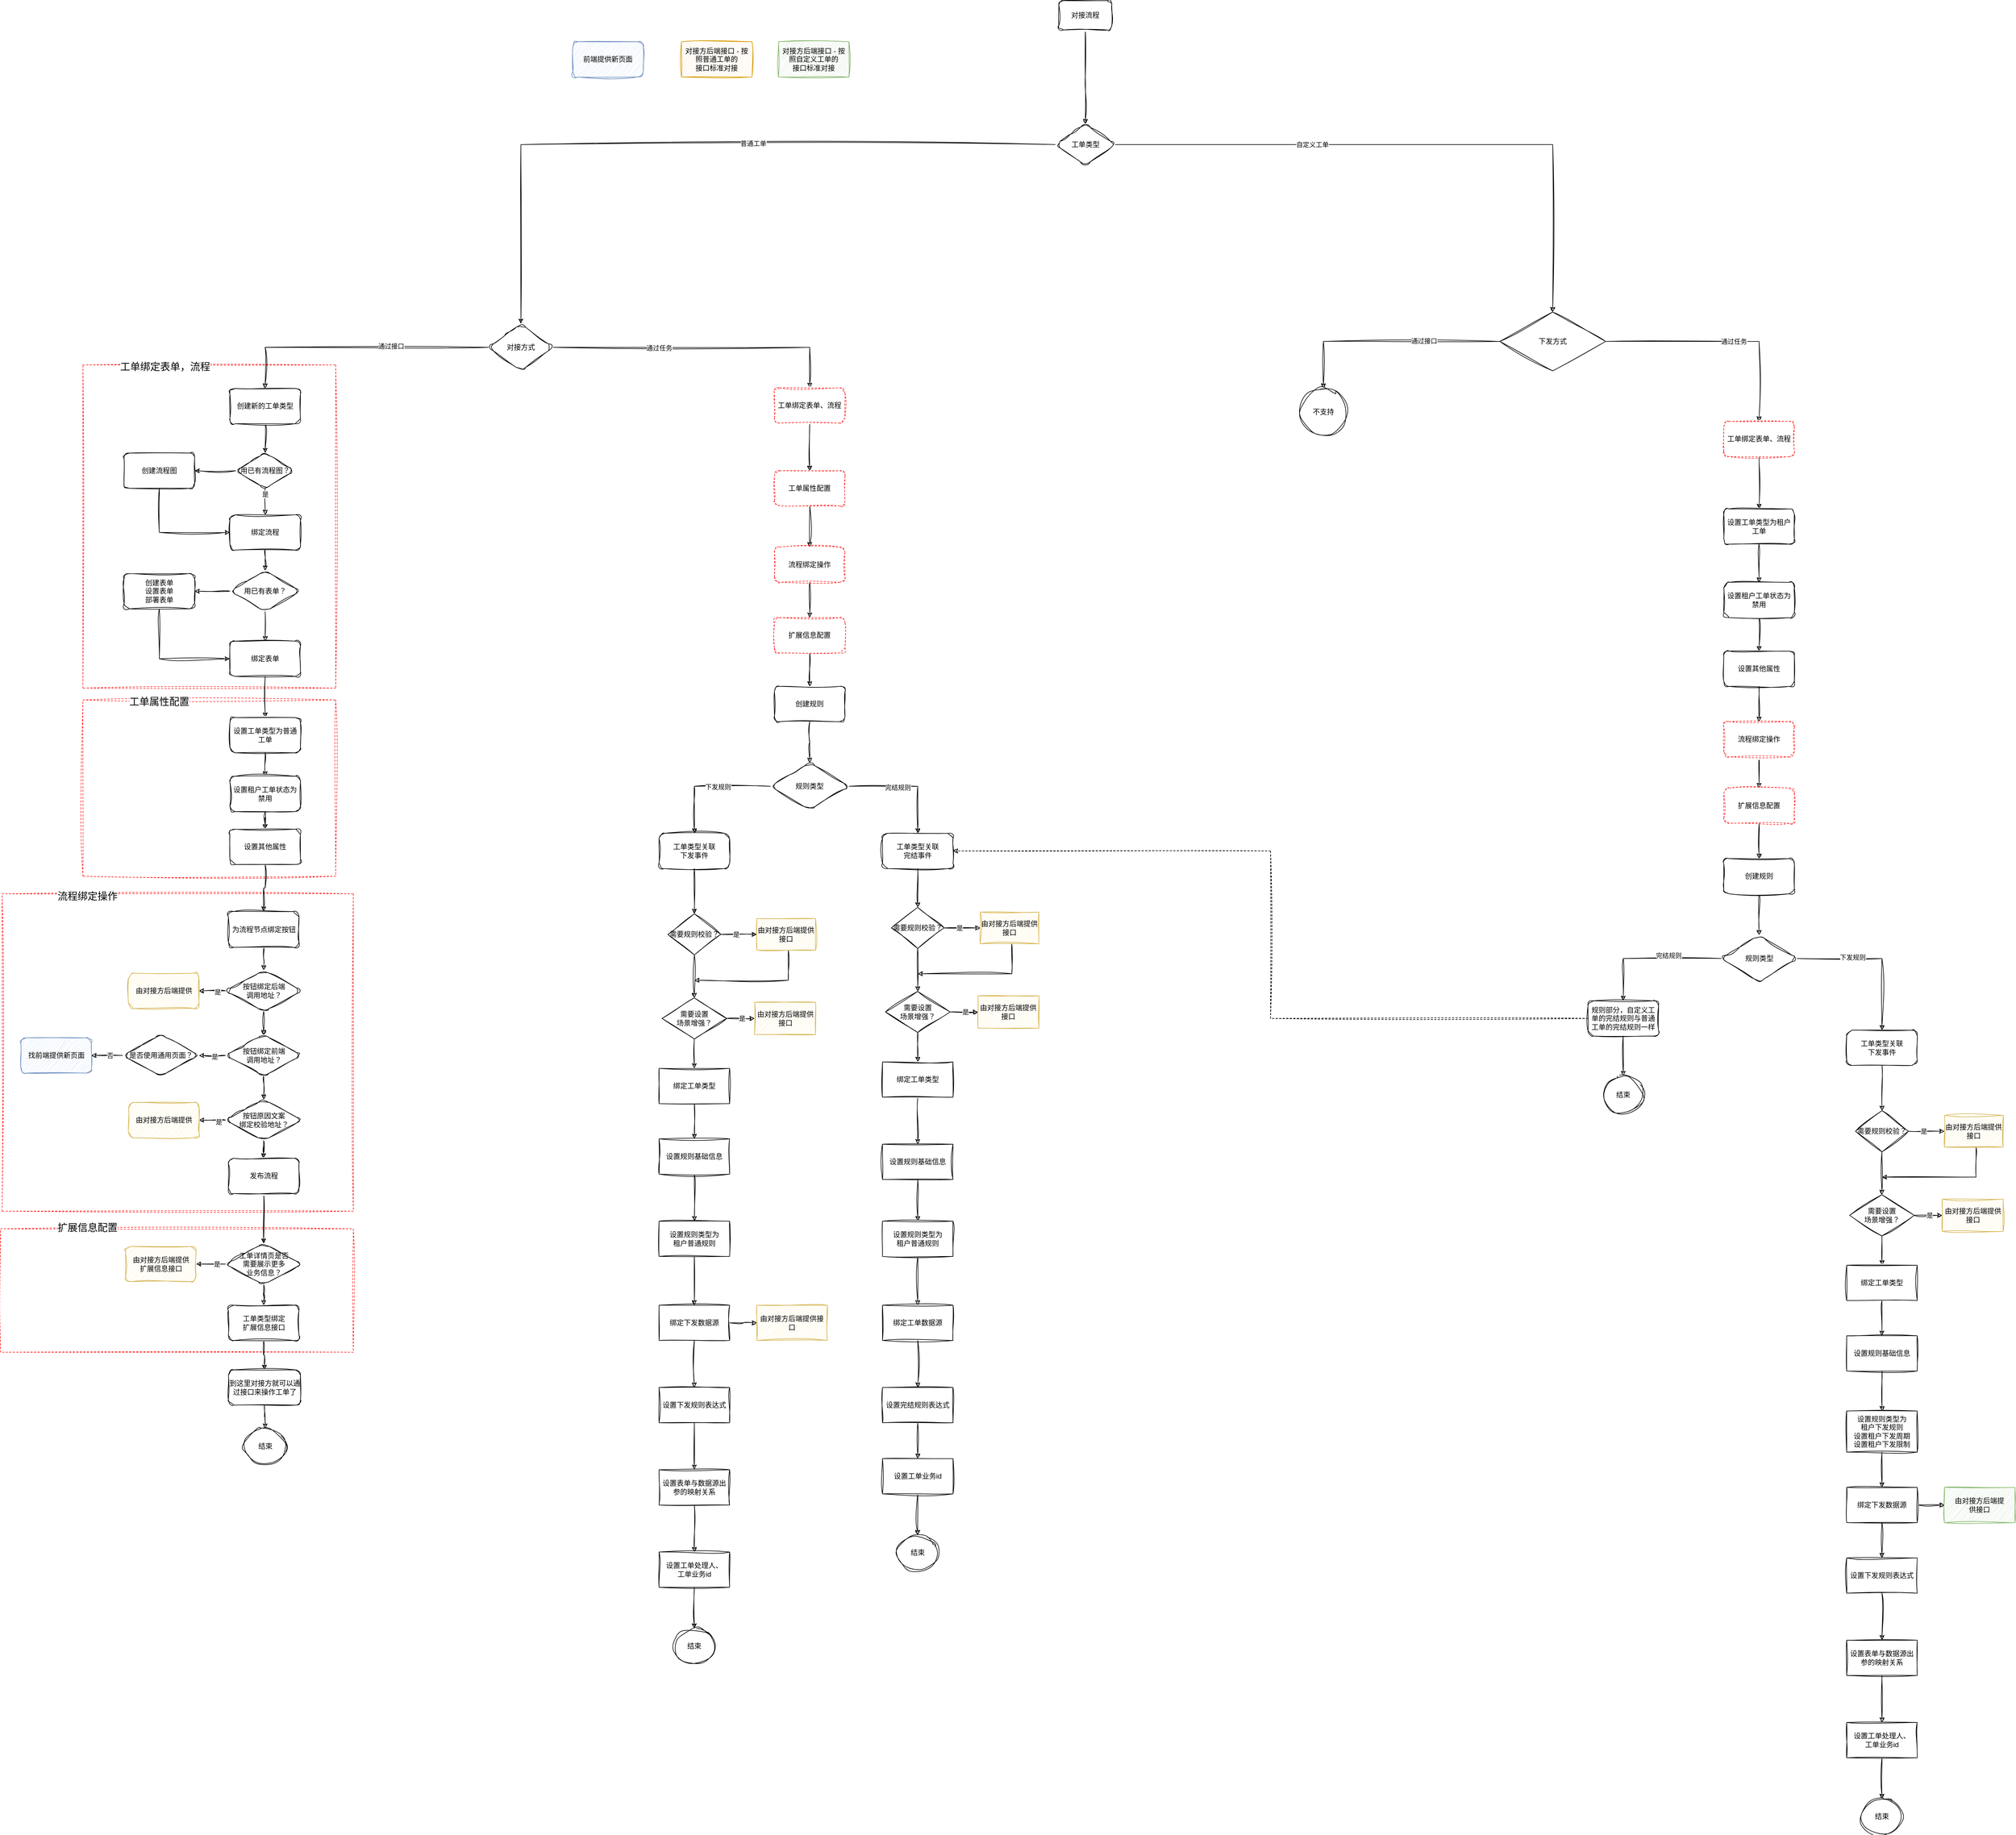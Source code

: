<mxfile version="21.1.1" type="github">
  <diagram name="第 1 页" id="8SJNsgWjQ3uiaRxxCY8Z">
    <mxGraphModel dx="4007" dy="3222" grid="1" gridSize="10" guides="1" tooltips="1" connect="1" arrows="1" fold="1" page="1" pageScale="1" pageWidth="827" pageHeight="1169" math="0" shadow="0">
      <root>
        <mxCell id="0" />
        <mxCell id="1" parent="0" />
        <mxCell id="trqeZTf-BzL6byui2gxn-90" value="" style="rounded=0;whiteSpace=wrap;html=1;fillColor=none;dashed=1;sketch=1;curveFitting=1;jiggle=2;strokeColor=#FF3333;" vertex="1" parent="1">
          <mxGeometry x="-310" y="880" width="430" height="300" as="geometry" />
        </mxCell>
        <mxCell id="trqeZTf-BzL6byui2gxn-87" value="" style="rounded=0;whiteSpace=wrap;html=1;fillColor=none;dashed=1;sketch=1;curveFitting=1;jiggle=2;strokeColor=#FF3333;" vertex="1" parent="1">
          <mxGeometry x="-447.5" y="1210" width="597.5" height="540" as="geometry" />
        </mxCell>
        <mxCell id="trqeZTf-BzL6byui2gxn-48" value="" style="rounded=0;whiteSpace=wrap;html=1;fillColor=none;dashed=1;sketch=1;curveFitting=1;jiggle=2;strokeColor=#FF3333;" vertex="1" parent="1">
          <mxGeometry x="-310" y="310" width="430" height="550" as="geometry" />
        </mxCell>
        <mxCell id="trqeZTf-BzL6byui2gxn-4" value="" style="edgeStyle=orthogonalEdgeStyle;rounded=0;orthogonalLoop=1;jettySize=auto;html=1;sketch=1;curveFitting=1;jiggle=2;" edge="1" parent="1" source="trqeZTf-BzL6byui2gxn-1" target="trqeZTf-BzL6byui2gxn-3">
          <mxGeometry relative="1" as="geometry" />
        </mxCell>
        <mxCell id="trqeZTf-BzL6byui2gxn-1" value="对接流程" style="rounded=1;whiteSpace=wrap;html=1;sketch=1;curveFitting=1;jiggle=2;" vertex="1" parent="1">
          <mxGeometry x="1350" y="-310" width="90" height="50" as="geometry" />
        </mxCell>
        <mxCell id="trqeZTf-BzL6byui2gxn-11" value="" style="edgeStyle=orthogonalEdgeStyle;rounded=0;orthogonalLoop=1;jettySize=auto;html=1;entryX=0.5;entryY=0;entryDx=0;entryDy=0;sketch=1;curveFitting=1;jiggle=2;" edge="1" parent="1" source="trqeZTf-BzL6byui2gxn-3" target="trqeZTf-BzL6byui2gxn-185">
          <mxGeometry relative="1" as="geometry">
            <mxPoint x="2200" y="220" as="targetPoint" />
          </mxGeometry>
        </mxCell>
        <mxCell id="trqeZTf-BzL6byui2gxn-12" value="自定义工单" style="edgeLabel;html=1;align=center;verticalAlign=middle;resizable=0;points=[];sketch=1;curveFitting=1;jiggle=2;" vertex="1" connectable="0" parent="trqeZTf-BzL6byui2gxn-11">
          <mxGeometry x="-0.378" y="-3" relative="1" as="geometry">
            <mxPoint x="14" y="-3" as="offset" />
          </mxGeometry>
        </mxCell>
        <mxCell id="trqeZTf-BzL6byui2gxn-19" style="edgeStyle=orthogonalEdgeStyle;rounded=0;orthogonalLoop=1;jettySize=auto;html=1;sketch=1;curveFitting=1;jiggle=2;" edge="1" parent="1" source="trqeZTf-BzL6byui2gxn-3" target="trqeZTf-BzL6byui2gxn-5">
          <mxGeometry relative="1" as="geometry" />
        </mxCell>
        <mxCell id="trqeZTf-BzL6byui2gxn-20" value="普通工单" style="edgeLabel;html=1;align=center;verticalAlign=middle;resizable=0;points=[];sketch=1;curveFitting=1;jiggle=2;" vertex="1" connectable="0" parent="trqeZTf-BzL6byui2gxn-19">
          <mxGeometry x="-0.152" y="-2" relative="1" as="geometry">
            <mxPoint as="offset" />
          </mxGeometry>
        </mxCell>
        <mxCell id="trqeZTf-BzL6byui2gxn-3" value="工单类型" style="rhombus;whiteSpace=wrap;html=1;rounded=1;sketch=1;curveFitting=1;jiggle=2;" vertex="1" parent="1">
          <mxGeometry x="1343.75" y="-100" width="102.5" height="70" as="geometry" />
        </mxCell>
        <mxCell id="trqeZTf-BzL6byui2gxn-13" style="edgeStyle=orthogonalEdgeStyle;rounded=0;orthogonalLoop=1;jettySize=auto;html=1;entryX=0.5;entryY=0;entryDx=0;entryDy=0;sketch=1;curveFitting=1;jiggle=2;" edge="1" parent="1" source="trqeZTf-BzL6byui2gxn-5" target="trqeZTf-BzL6byui2gxn-14">
          <mxGeometry relative="1" as="geometry">
            <mxPoint y="380" as="targetPoint" />
          </mxGeometry>
        </mxCell>
        <mxCell id="trqeZTf-BzL6byui2gxn-15" value="通过接口" style="edgeLabel;html=1;align=center;verticalAlign=middle;resizable=0;points=[];sketch=1;curveFitting=1;jiggle=2;" vertex="1" connectable="0" parent="trqeZTf-BzL6byui2gxn-13">
          <mxGeometry x="-0.261" y="-2" relative="1" as="geometry">
            <mxPoint as="offset" />
          </mxGeometry>
        </mxCell>
        <mxCell id="trqeZTf-BzL6byui2gxn-16" style="edgeStyle=orthogonalEdgeStyle;rounded=0;orthogonalLoop=1;jettySize=auto;html=1;entryX=0.5;entryY=0;entryDx=0;entryDy=0;sketch=1;curveFitting=1;jiggle=2;" edge="1" parent="1" source="trqeZTf-BzL6byui2gxn-5" target="trqeZTf-BzL6byui2gxn-17">
          <mxGeometry relative="1" as="geometry">
            <mxPoint x="370" y="370" as="targetPoint" />
          </mxGeometry>
        </mxCell>
        <mxCell id="trqeZTf-BzL6byui2gxn-18" value="通过任务" style="edgeLabel;html=1;align=center;verticalAlign=middle;resizable=0;points=[];sketch=1;curveFitting=1;jiggle=2;" vertex="1" connectable="0" parent="trqeZTf-BzL6byui2gxn-16">
          <mxGeometry x="-0.289" y="-1" relative="1" as="geometry">
            <mxPoint as="offset" />
          </mxGeometry>
        </mxCell>
        <mxCell id="trqeZTf-BzL6byui2gxn-5" value="对接方式" style="rhombus;whiteSpace=wrap;html=1;rounded=1;sketch=1;curveFitting=1;jiggle=2;" vertex="1" parent="1">
          <mxGeometry x="380" y="240" width="110" height="80" as="geometry" />
        </mxCell>
        <mxCell id="trqeZTf-BzL6byui2gxn-22" value="" style="edgeStyle=orthogonalEdgeStyle;rounded=0;orthogonalLoop=1;jettySize=auto;html=1;exitX=0.5;exitY=1;exitDx=0;exitDy=0;sketch=1;curveFitting=1;jiggle=2;" edge="1" parent="1" source="trqeZTf-BzL6byui2gxn-14" target="trqeZTf-BzL6byui2gxn-21">
          <mxGeometry relative="1" as="geometry">
            <mxPoint x="0.059" y="430" as="sourcePoint" />
          </mxGeometry>
        </mxCell>
        <mxCell id="trqeZTf-BzL6byui2gxn-14" value="创建新的工单类型" style="rounded=1;whiteSpace=wrap;html=1;sketch=1;curveFitting=1;jiggle=2;" vertex="1" parent="1">
          <mxGeometry x="-60" y="350" width="120" height="60" as="geometry" />
        </mxCell>
        <mxCell id="trqeZTf-BzL6byui2gxn-193" value="" style="edgeStyle=orthogonalEdgeStyle;rounded=0;orthogonalLoop=1;jettySize=auto;html=1;sketch=1;curveFitting=1;jiggle=2;" edge="1" parent="1" source="trqeZTf-BzL6byui2gxn-17" target="trqeZTf-BzL6byui2gxn-192">
          <mxGeometry relative="1" as="geometry" />
        </mxCell>
        <mxCell id="trqeZTf-BzL6byui2gxn-17" value="工单绑定表单、流程" style="rounded=1;whiteSpace=wrap;html=1;strokeColor=#FF3333;dashed=1;sketch=1;curveFitting=1;jiggle=2;" vertex="1" parent="1">
          <mxGeometry x="866.25" y="349" width="120" height="60" as="geometry" />
        </mxCell>
        <mxCell id="trqeZTf-BzL6byui2gxn-24" value="" style="edgeStyle=orthogonalEdgeStyle;rounded=0;orthogonalLoop=1;jettySize=auto;html=1;sketch=1;curveFitting=1;jiggle=2;" edge="1" parent="1" source="trqeZTf-BzL6byui2gxn-21" target="trqeZTf-BzL6byui2gxn-23">
          <mxGeometry relative="1" as="geometry" />
        </mxCell>
        <mxCell id="trqeZTf-BzL6byui2gxn-25" value="是" style="edgeLabel;html=1;align=center;verticalAlign=middle;resizable=0;points=[];sketch=1;curveFitting=1;jiggle=2;" vertex="1" connectable="0" parent="trqeZTf-BzL6byui2gxn-24">
          <mxGeometry x="-0.154" y="5" relative="1" as="geometry">
            <mxPoint x="-5" y="-9" as="offset" />
          </mxGeometry>
        </mxCell>
        <mxCell id="trqeZTf-BzL6byui2gxn-27" value="" style="edgeStyle=orthogonalEdgeStyle;rounded=0;orthogonalLoop=1;jettySize=auto;html=1;sketch=1;curveFitting=1;jiggle=2;" edge="1" parent="1" source="trqeZTf-BzL6byui2gxn-21" target="trqeZTf-BzL6byui2gxn-26">
          <mxGeometry relative="1" as="geometry" />
        </mxCell>
        <mxCell id="trqeZTf-BzL6byui2gxn-21" value="用已有流程图？" style="rhombus;whiteSpace=wrap;html=1;rounded=1;sketch=1;curveFitting=1;jiggle=2;" vertex="1" parent="1">
          <mxGeometry x="-50" y="460" width="100" height="60" as="geometry" />
        </mxCell>
        <mxCell id="trqeZTf-BzL6byui2gxn-32" value="" style="edgeStyle=orthogonalEdgeStyle;rounded=0;orthogonalLoop=1;jettySize=auto;html=1;sketch=1;curveFitting=1;jiggle=2;" edge="1" parent="1" source="trqeZTf-BzL6byui2gxn-23" target="trqeZTf-BzL6byui2gxn-31">
          <mxGeometry relative="1" as="geometry" />
        </mxCell>
        <mxCell id="trqeZTf-BzL6byui2gxn-23" value="绑定流程" style="whiteSpace=wrap;html=1;rounded=1;sketch=1;curveFitting=1;jiggle=2;" vertex="1" parent="1">
          <mxGeometry x="-60" y="565" width="120" height="60" as="geometry" />
        </mxCell>
        <mxCell id="trqeZTf-BzL6byui2gxn-28" style="edgeStyle=orthogonalEdgeStyle;rounded=0;orthogonalLoop=1;jettySize=auto;html=1;entryX=0;entryY=0.5;entryDx=0;entryDy=0;sketch=1;curveFitting=1;jiggle=2;" edge="1" parent="1" source="trqeZTf-BzL6byui2gxn-26" target="trqeZTf-BzL6byui2gxn-23">
          <mxGeometry relative="1" as="geometry">
            <Array as="points">
              <mxPoint x="-180" y="595" />
            </Array>
          </mxGeometry>
        </mxCell>
        <mxCell id="trqeZTf-BzL6byui2gxn-26" value="创建流程图" style="whiteSpace=wrap;html=1;rounded=1;sketch=1;curveFitting=1;jiggle=2;" vertex="1" parent="1">
          <mxGeometry x="-240" y="460" width="120" height="60" as="geometry" />
        </mxCell>
        <mxCell id="trqeZTf-BzL6byui2gxn-34" value="" style="edgeStyle=orthogonalEdgeStyle;rounded=0;orthogonalLoop=1;jettySize=auto;html=1;sketch=1;curveFitting=1;jiggle=2;" edge="1" parent="1" source="trqeZTf-BzL6byui2gxn-31" target="trqeZTf-BzL6byui2gxn-33">
          <mxGeometry relative="1" as="geometry" />
        </mxCell>
        <mxCell id="trqeZTf-BzL6byui2gxn-36" value="" style="edgeStyle=orthogonalEdgeStyle;rounded=0;orthogonalLoop=1;jettySize=auto;html=1;sketch=1;curveFitting=1;jiggle=2;" edge="1" parent="1" source="trqeZTf-BzL6byui2gxn-31" target="trqeZTf-BzL6byui2gxn-35">
          <mxGeometry relative="1" as="geometry" />
        </mxCell>
        <mxCell id="trqeZTf-BzL6byui2gxn-31" value="用已有表单？" style="rhombus;whiteSpace=wrap;html=1;rounded=1;sketch=1;curveFitting=1;jiggle=2;" vertex="1" parent="1">
          <mxGeometry x="-60" y="660" width="120" height="70" as="geometry" />
        </mxCell>
        <mxCell id="trqeZTf-BzL6byui2gxn-41" value="" style="edgeStyle=orthogonalEdgeStyle;rounded=0;orthogonalLoop=1;jettySize=auto;html=1;sketch=1;curveFitting=1;jiggle=2;" edge="1" parent="1" source="trqeZTf-BzL6byui2gxn-33" target="trqeZTf-BzL6byui2gxn-40">
          <mxGeometry relative="1" as="geometry" />
        </mxCell>
        <mxCell id="trqeZTf-BzL6byui2gxn-33" value="绑定表单" style="whiteSpace=wrap;html=1;rounded=1;sketch=1;curveFitting=1;jiggle=2;" vertex="1" parent="1">
          <mxGeometry x="-60" y="780" width="120" height="60" as="geometry" />
        </mxCell>
        <mxCell id="trqeZTf-BzL6byui2gxn-39" style="edgeStyle=orthogonalEdgeStyle;rounded=0;orthogonalLoop=1;jettySize=auto;html=1;entryX=0;entryY=0.5;entryDx=0;entryDy=0;sketch=1;curveFitting=1;jiggle=2;" edge="1" parent="1" source="trqeZTf-BzL6byui2gxn-35" target="trqeZTf-BzL6byui2gxn-33">
          <mxGeometry relative="1" as="geometry">
            <Array as="points">
              <mxPoint x="-180" y="810" />
            </Array>
          </mxGeometry>
        </mxCell>
        <mxCell id="trqeZTf-BzL6byui2gxn-35" value="创建表单&lt;br&gt;设置表单&lt;br&gt;部署表单" style="whiteSpace=wrap;html=1;rounded=1;sketch=1;curveFitting=1;jiggle=2;" vertex="1" parent="1">
          <mxGeometry x="-240" y="665" width="120" height="60" as="geometry" />
        </mxCell>
        <mxCell id="trqeZTf-BzL6byui2gxn-43" value="" style="edgeStyle=orthogonalEdgeStyle;rounded=0;orthogonalLoop=1;jettySize=auto;html=1;sketch=1;curveFitting=1;jiggle=2;" edge="1" parent="1" source="trqeZTf-BzL6byui2gxn-40" target="trqeZTf-BzL6byui2gxn-42">
          <mxGeometry relative="1" as="geometry" />
        </mxCell>
        <mxCell id="trqeZTf-BzL6byui2gxn-40" value="设置工单类型为普通工单" style="whiteSpace=wrap;html=1;rounded=1;sketch=1;curveFitting=1;jiggle=2;" vertex="1" parent="1">
          <mxGeometry x="-60" y="910" width="120" height="60" as="geometry" />
        </mxCell>
        <mxCell id="trqeZTf-BzL6byui2gxn-45" value="" style="edgeStyle=orthogonalEdgeStyle;rounded=0;orthogonalLoop=1;jettySize=auto;html=1;sketch=1;curveFitting=1;jiggle=2;" edge="1" parent="1" source="trqeZTf-BzL6byui2gxn-42" target="trqeZTf-BzL6byui2gxn-44">
          <mxGeometry relative="1" as="geometry" />
        </mxCell>
        <mxCell id="trqeZTf-BzL6byui2gxn-42" value="设置租户工单状态为禁用" style="whiteSpace=wrap;html=1;rounded=1;sketch=1;curveFitting=1;jiggle=2;" vertex="1" parent="1">
          <mxGeometry x="-60" y="1010" width="120" height="60" as="geometry" />
        </mxCell>
        <mxCell id="trqeZTf-BzL6byui2gxn-57" value="" style="edgeStyle=orthogonalEdgeStyle;rounded=0;orthogonalLoop=1;jettySize=auto;html=1;exitX=0.5;exitY=1;exitDx=0;exitDy=0;sketch=1;curveFitting=1;jiggle=2;" edge="1" parent="1" source="trqeZTf-BzL6byui2gxn-44" target="trqeZTf-BzL6byui2gxn-56">
          <mxGeometry relative="1" as="geometry">
            <mxPoint x="-2.5" y="1190" as="sourcePoint" />
          </mxGeometry>
        </mxCell>
        <mxCell id="trqeZTf-BzL6byui2gxn-44" value="设置其他属性" style="whiteSpace=wrap;html=1;rounded=1;sketch=1;curveFitting=1;jiggle=2;" vertex="1" parent="1">
          <mxGeometry x="-60" y="1100" width="120" height="60" as="geometry" />
        </mxCell>
        <mxCell id="trqeZTf-BzL6byui2gxn-49" value="工单绑定表单，流程" style="text;html=1;strokeColor=none;fillColor=none;align=center;verticalAlign=middle;whiteSpace=wrap;rounded=0;fontSize=17;labelBackgroundColor=default;sketch=1;curveFitting=1;jiggle=2;" vertex="1" parent="1">
          <mxGeometry x="-250" y="287" width="160" height="53" as="geometry" />
        </mxCell>
        <mxCell id="trqeZTf-BzL6byui2gxn-117" value="" style="edgeStyle=orthogonalEdgeStyle;rounded=0;orthogonalLoop=1;jettySize=auto;html=1;sketch=1;curveFitting=1;jiggle=2;" edge="1" parent="1" source="trqeZTf-BzL6byui2gxn-55" target="trqeZTf-BzL6byui2gxn-116">
          <mxGeometry relative="1" as="geometry" />
        </mxCell>
        <mxCell id="trqeZTf-BzL6byui2gxn-55" value="创建规则" style="rounded=1;whiteSpace=wrap;html=1;sketch=1;curveFitting=1;jiggle=2;" vertex="1" parent="1">
          <mxGeometry x="866.25" y="857" width="120" height="60" as="geometry" />
        </mxCell>
        <mxCell id="trqeZTf-BzL6byui2gxn-61" value="" style="edgeStyle=orthogonalEdgeStyle;rounded=0;orthogonalLoop=1;jettySize=auto;html=1;sketch=1;curveFitting=1;jiggle=2;" edge="1" parent="1" source="trqeZTf-BzL6byui2gxn-56" target="trqeZTf-BzL6byui2gxn-60">
          <mxGeometry relative="1" as="geometry" />
        </mxCell>
        <mxCell id="trqeZTf-BzL6byui2gxn-56" value="为流程节点绑定按钮" style="whiteSpace=wrap;html=1;rounded=1;sketch=1;curveFitting=1;jiggle=2;" vertex="1" parent="1">
          <mxGeometry x="-62.5" y="1240" width="120" height="61" as="geometry" />
        </mxCell>
        <mxCell id="trqeZTf-BzL6byui2gxn-63" value="" style="edgeStyle=orthogonalEdgeStyle;rounded=0;orthogonalLoop=1;jettySize=auto;html=1;sketch=1;curveFitting=1;jiggle=2;" edge="1" parent="1" source="trqeZTf-BzL6byui2gxn-60" target="trqeZTf-BzL6byui2gxn-62">
          <mxGeometry relative="1" as="geometry" />
        </mxCell>
        <mxCell id="trqeZTf-BzL6byui2gxn-65" value="" style="edgeStyle=orthogonalEdgeStyle;rounded=0;orthogonalLoop=1;jettySize=auto;html=1;sketch=1;curveFitting=1;jiggle=2;" edge="1" parent="1" source="trqeZTf-BzL6byui2gxn-60" target="trqeZTf-BzL6byui2gxn-64">
          <mxGeometry relative="1" as="geometry" />
        </mxCell>
        <mxCell id="trqeZTf-BzL6byui2gxn-66" value="是" style="edgeLabel;html=1;align=center;verticalAlign=middle;resizable=0;points=[];sketch=1;curveFitting=1;jiggle=2;" vertex="1" connectable="0" parent="trqeZTf-BzL6byui2gxn-65">
          <mxGeometry x="-0.393" y="2" relative="1" as="geometry">
            <mxPoint as="offset" />
          </mxGeometry>
        </mxCell>
        <mxCell id="trqeZTf-BzL6byui2gxn-60" value="按钮绑定后端&lt;br&gt;调用地址？" style="rhombus;whiteSpace=wrap;html=1;rounded=1;sketch=1;curveFitting=1;jiggle=2;" vertex="1" parent="1">
          <mxGeometry x="-67.5" y="1340" width="130" height="70" as="geometry" />
        </mxCell>
        <mxCell id="trqeZTf-BzL6byui2gxn-70" value="" style="edgeStyle=orthogonalEdgeStyle;rounded=0;orthogonalLoop=1;jettySize=auto;html=1;sketch=1;curveFitting=1;jiggle=2;" edge="1" parent="1" source="trqeZTf-BzL6byui2gxn-62" target="trqeZTf-BzL6byui2gxn-69">
          <mxGeometry relative="1" as="geometry" />
        </mxCell>
        <mxCell id="trqeZTf-BzL6byui2gxn-75" value="" style="edgeStyle=orthogonalEdgeStyle;rounded=0;orthogonalLoop=1;jettySize=auto;html=1;sketch=1;curveFitting=1;jiggle=2;" edge="1" parent="1" source="trqeZTf-BzL6byui2gxn-62" target="trqeZTf-BzL6byui2gxn-74">
          <mxGeometry relative="1" as="geometry" />
        </mxCell>
        <mxCell id="trqeZTf-BzL6byui2gxn-76" value="是" style="edgeLabel;html=1;align=center;verticalAlign=middle;resizable=0;points=[];sketch=1;curveFitting=1;jiggle=2;" vertex="1" connectable="0" parent="trqeZTf-BzL6byui2gxn-75">
          <mxGeometry x="-0.214" y="2" relative="1" as="geometry">
            <mxPoint x="-1" as="offset" />
          </mxGeometry>
        </mxCell>
        <mxCell id="trqeZTf-BzL6byui2gxn-62" value="按钮绑定前端&lt;br&gt;调用地址？" style="rhombus;whiteSpace=wrap;html=1;rounded=1;sketch=1;curveFitting=1;jiggle=2;" vertex="1" parent="1">
          <mxGeometry x="-67.5" y="1450" width="130" height="70" as="geometry" />
        </mxCell>
        <mxCell id="trqeZTf-BzL6byui2gxn-64" value="由对接方后端提供" style="whiteSpace=wrap;html=1;rounded=1;fillColor=#fff2cc;strokeColor=#d6b656;sketch=1;curveFitting=1;jiggle=2;" vertex="1" parent="1">
          <mxGeometry x="-232.5" y="1345" width="120" height="60" as="geometry" />
        </mxCell>
        <mxCell id="trqeZTf-BzL6byui2gxn-72" value="" style="edgeStyle=orthogonalEdgeStyle;rounded=0;orthogonalLoop=1;jettySize=auto;html=1;sketch=1;curveFitting=1;jiggle=2;" edge="1" parent="1" source="trqeZTf-BzL6byui2gxn-69" target="trqeZTf-BzL6byui2gxn-71">
          <mxGeometry relative="1" as="geometry" />
        </mxCell>
        <mxCell id="trqeZTf-BzL6byui2gxn-102" value="是" style="edgeLabel;html=1;align=center;verticalAlign=middle;resizable=0;points=[];sketch=1;curveFitting=1;jiggle=2;" vertex="1" connectable="0" parent="trqeZTf-BzL6byui2gxn-72">
          <mxGeometry x="-0.444" y="3" relative="1" as="geometry">
            <mxPoint x="1" as="offset" />
          </mxGeometry>
        </mxCell>
        <mxCell id="trqeZTf-BzL6byui2gxn-83" value="" style="edgeStyle=orthogonalEdgeStyle;rounded=0;orthogonalLoop=1;jettySize=auto;html=1;sketch=1;curveFitting=1;jiggle=2;" edge="1" parent="1" source="trqeZTf-BzL6byui2gxn-69" target="trqeZTf-BzL6byui2gxn-82">
          <mxGeometry relative="1" as="geometry" />
        </mxCell>
        <mxCell id="trqeZTf-BzL6byui2gxn-69" value="按钮原因文案&lt;br&gt;绑定校验地址？" style="rhombus;whiteSpace=wrap;html=1;rounded=1;sketch=1;curveFitting=1;jiggle=2;" vertex="1" parent="1">
          <mxGeometry x="-67.5" y="1560" width="130" height="70" as="geometry" />
        </mxCell>
        <mxCell id="trqeZTf-BzL6byui2gxn-71" value="由对接方后端提供" style="whiteSpace=wrap;html=1;rounded=1;fillColor=#fff2cc;strokeColor=#d6b656;sketch=1;curveFitting=1;jiggle=2;" vertex="1" parent="1">
          <mxGeometry x="-232.5" y="1565" width="120" height="60" as="geometry" />
        </mxCell>
        <mxCell id="trqeZTf-BzL6byui2gxn-78" value="" style="edgeStyle=orthogonalEdgeStyle;rounded=0;orthogonalLoop=1;jettySize=auto;html=1;sketch=1;curveFitting=1;jiggle=2;" edge="1" parent="1" source="trqeZTf-BzL6byui2gxn-74" target="trqeZTf-BzL6byui2gxn-77">
          <mxGeometry relative="1" as="geometry" />
        </mxCell>
        <mxCell id="trqeZTf-BzL6byui2gxn-79" value="否" style="edgeLabel;html=1;align=center;verticalAlign=middle;resizable=0;points=[];sketch=1;curveFitting=1;jiggle=2;" vertex="1" connectable="0" parent="trqeZTf-BzL6byui2gxn-78">
          <mxGeometry x="-0.176" y="4" relative="1" as="geometry">
            <mxPoint y="-4" as="offset" />
          </mxGeometry>
        </mxCell>
        <mxCell id="trqeZTf-BzL6byui2gxn-74" value="是否使用通用页面？" style="rhombus;whiteSpace=wrap;html=1;rounded=1;sketch=1;curveFitting=1;jiggle=2;" vertex="1" parent="1">
          <mxGeometry x="-242.5" y="1450" width="130" height="70" as="geometry" />
        </mxCell>
        <mxCell id="trqeZTf-BzL6byui2gxn-77" value="找前端提供新页面" style="whiteSpace=wrap;html=1;rounded=1;fillColor=#dae8fc;strokeColor=#6c8ebf;sketch=1;curveFitting=1;jiggle=2;" vertex="1" parent="1">
          <mxGeometry x="-415.5" y="1455" width="120" height="60" as="geometry" />
        </mxCell>
        <mxCell id="trqeZTf-BzL6byui2gxn-99" style="edgeStyle=orthogonalEdgeStyle;rounded=0;orthogonalLoop=1;jettySize=auto;html=1;entryX=0.5;entryY=0;entryDx=0;entryDy=0;sketch=1;curveFitting=1;jiggle=2;" edge="1" parent="1" source="trqeZTf-BzL6byui2gxn-82" target="trqeZTf-BzL6byui2gxn-101">
          <mxGeometry relative="1" as="geometry">
            <mxPoint x="-2" y="1810" as="targetPoint" />
          </mxGeometry>
        </mxCell>
        <mxCell id="trqeZTf-BzL6byui2gxn-82" value="发布流程" style="whiteSpace=wrap;html=1;rounded=1;sketch=1;curveFitting=1;jiggle=2;" vertex="1" parent="1">
          <mxGeometry x="-62.5" y="1660" width="120" height="60" as="geometry" />
        </mxCell>
        <mxCell id="trqeZTf-BzL6byui2gxn-89" value="流程绑定操作" style="text;html=1;strokeColor=none;fillColor=none;align=center;verticalAlign=middle;whiteSpace=wrap;rounded=0;fontSize=17;labelBackgroundColor=default;sketch=1;curveFitting=1;jiggle=2;" vertex="1" parent="1">
          <mxGeometry x="-362.5" y="1190" width="120" height="50" as="geometry" />
        </mxCell>
        <mxCell id="trqeZTf-BzL6byui2gxn-91" value="工单属性配置" style="text;html=1;strokeColor=none;fillColor=none;align=center;verticalAlign=middle;whiteSpace=wrap;rounded=0;fontSize=17;labelBackgroundColor=default;sketch=1;curveFitting=1;jiggle=2;" vertex="1" parent="1">
          <mxGeometry x="-260" y="857" width="160" height="53" as="geometry" />
        </mxCell>
        <mxCell id="trqeZTf-BzL6byui2gxn-96" value="" style="rounded=0;whiteSpace=wrap;html=1;fillColor=none;dashed=1;shadow=0;glass=0;sketch=1;curveFitting=1;jiggle=2;strokeColor=#FF3333;" vertex="1" parent="1">
          <mxGeometry x="-450" y="1780" width="600" height="210" as="geometry" />
        </mxCell>
        <mxCell id="trqeZTf-BzL6byui2gxn-100" value="扩展信息配置" style="text;html=1;strokeColor=none;fillColor=none;align=center;verticalAlign=middle;whiteSpace=wrap;rounded=0;fontSize=17;labelBackgroundColor=default;sketch=1;curveFitting=1;jiggle=2;" vertex="1" parent="1">
          <mxGeometry x="-377.5" y="1754" width="150" height="50" as="geometry" />
        </mxCell>
        <mxCell id="trqeZTf-BzL6byui2gxn-104" value="" style="edgeStyle=orthogonalEdgeStyle;rounded=0;orthogonalLoop=1;jettySize=auto;html=1;sketch=1;curveFitting=1;jiggle=2;" edge="1" parent="1" source="trqeZTf-BzL6byui2gxn-101" target="trqeZTf-BzL6byui2gxn-103">
          <mxGeometry relative="1" as="geometry" />
        </mxCell>
        <mxCell id="trqeZTf-BzL6byui2gxn-105" value="是" style="edgeLabel;html=1;align=center;verticalAlign=middle;resizable=0;points=[];sketch=1;curveFitting=1;jiggle=2;" vertex="1" connectable="0" parent="trqeZTf-BzL6byui2gxn-104">
          <mxGeometry x="-0.38" relative="1" as="geometry">
            <mxPoint x="1" as="offset" />
          </mxGeometry>
        </mxCell>
        <mxCell id="trqeZTf-BzL6byui2gxn-107" value="" style="edgeStyle=orthogonalEdgeStyle;rounded=0;orthogonalLoop=1;jettySize=auto;html=1;sketch=1;curveFitting=1;jiggle=2;" edge="1" parent="1" source="trqeZTf-BzL6byui2gxn-101" target="trqeZTf-BzL6byui2gxn-106">
          <mxGeometry relative="1" as="geometry" />
        </mxCell>
        <mxCell id="trqeZTf-BzL6byui2gxn-101" value="工单详情页是否&lt;br&gt;需要展示更多&lt;br&gt;业务信息？" style="rhombus;whiteSpace=wrap;html=1;rounded=1;sketch=1;curveFitting=1;jiggle=2;" vertex="1" parent="1">
          <mxGeometry x="-67.5" y="1805" width="130" height="70" as="geometry" />
        </mxCell>
        <mxCell id="trqeZTf-BzL6byui2gxn-103" value="由对接方后端提供&lt;br&gt;扩展信息接口" style="whiteSpace=wrap;html=1;rounded=1;fillColor=#fff2cc;strokeColor=#d6b656;sketch=1;curveFitting=1;jiggle=2;" vertex="1" parent="1">
          <mxGeometry x="-237.5" y="1810" width="120" height="60" as="geometry" />
        </mxCell>
        <mxCell id="trqeZTf-BzL6byui2gxn-109" value="" style="edgeStyle=orthogonalEdgeStyle;rounded=0;orthogonalLoop=1;jettySize=auto;html=1;entryX=0.5;entryY=0;entryDx=0;entryDy=0;sketch=1;curveFitting=1;jiggle=2;" edge="1" parent="1" source="trqeZTf-BzL6byui2gxn-106" target="trqeZTf-BzL6byui2gxn-121">
          <mxGeometry relative="1" as="geometry">
            <mxPoint x="-2.5" y="2020" as="targetPoint" />
          </mxGeometry>
        </mxCell>
        <mxCell id="trqeZTf-BzL6byui2gxn-106" value="工单类型绑定&lt;br&gt;扩展信息接口" style="whiteSpace=wrap;html=1;rounded=1;sketch=1;curveFitting=1;jiggle=2;" vertex="1" parent="1">
          <mxGeometry x="-62.5" y="1910" width="120" height="60" as="geometry" />
        </mxCell>
        <mxCell id="trqeZTf-BzL6byui2gxn-118" style="edgeStyle=orthogonalEdgeStyle;rounded=0;orthogonalLoop=1;jettySize=auto;html=1;entryX=0.5;entryY=0;entryDx=0;entryDy=0;sketch=1;curveFitting=1;jiggle=2;" edge="1" parent="1" source="trqeZTf-BzL6byui2gxn-116" target="trqeZTf-BzL6byui2gxn-119">
          <mxGeometry relative="1" as="geometry">
            <mxPoint x="740" y="1097" as="targetPoint" />
          </mxGeometry>
        </mxCell>
        <mxCell id="trqeZTf-BzL6byui2gxn-120" value="下发规则" style="edgeLabel;html=1;align=center;verticalAlign=middle;resizable=0;points=[];sketch=1;curveFitting=1;jiggle=2;" vertex="1" connectable="0" parent="trqeZTf-BzL6byui2gxn-118">
          <mxGeometry x="-0.143" y="1" relative="1" as="geometry">
            <mxPoint as="offset" />
          </mxGeometry>
        </mxCell>
        <mxCell id="trqeZTf-BzL6byui2gxn-125" value="" style="edgeStyle=orthogonalEdgeStyle;rounded=0;orthogonalLoop=1;jettySize=auto;html=1;sketch=1;curveFitting=1;jiggle=2;" edge="1" parent="1" source="trqeZTf-BzL6byui2gxn-116" target="trqeZTf-BzL6byui2gxn-124">
          <mxGeometry relative="1" as="geometry" />
        </mxCell>
        <mxCell id="trqeZTf-BzL6byui2gxn-184" value="完结规则" style="edgeLabel;html=1;align=center;verticalAlign=middle;resizable=0;points=[];sketch=1;curveFitting=1;jiggle=2;" vertex="1" connectable="0" parent="trqeZTf-BzL6byui2gxn-125">
          <mxGeometry x="-0.161" y="-2" relative="1" as="geometry">
            <mxPoint as="offset" />
          </mxGeometry>
        </mxCell>
        <mxCell id="trqeZTf-BzL6byui2gxn-116" value="规则类型" style="rhombus;whiteSpace=wrap;html=1;rounded=1;sketch=1;curveFitting=1;jiggle=2;" vertex="1" parent="1">
          <mxGeometry x="859.38" y="987" width="133.75" height="80" as="geometry" />
        </mxCell>
        <mxCell id="trqeZTf-BzL6byui2gxn-129" value="" style="edgeStyle=orthogonalEdgeStyle;rounded=0;orthogonalLoop=1;jettySize=auto;html=1;sketch=1;curveFitting=1;jiggle=2;" edge="1" parent="1" source="trqeZTf-BzL6byui2gxn-119" target="trqeZTf-BzL6byui2gxn-128">
          <mxGeometry relative="1" as="geometry" />
        </mxCell>
        <mxCell id="trqeZTf-BzL6byui2gxn-119" value="工单类型关联&lt;br&gt;下发事件" style="rounded=1;whiteSpace=wrap;html=1;sketch=1;curveFitting=1;jiggle=2;" vertex="1" parent="1">
          <mxGeometry x="670" y="1107" width="120" height="60" as="geometry" />
        </mxCell>
        <mxCell id="trqeZTf-BzL6byui2gxn-123" value="" style="edgeStyle=orthogonalEdgeStyle;rounded=0;orthogonalLoop=1;jettySize=auto;html=1;sketch=1;curveFitting=1;jiggle=2;" edge="1" parent="1" source="trqeZTf-BzL6byui2gxn-121" target="trqeZTf-BzL6byui2gxn-122">
          <mxGeometry relative="1" as="geometry" />
        </mxCell>
        <mxCell id="trqeZTf-BzL6byui2gxn-121" value="到这里对接方就可以通过接口来操作工单了" style="rounded=1;whiteSpace=wrap;html=1;sketch=1;curveFitting=1;jiggle=2;" vertex="1" parent="1">
          <mxGeometry x="-62.5" y="2020" width="122.5" height="60" as="geometry" />
        </mxCell>
        <mxCell id="trqeZTf-BzL6byui2gxn-122" value="结束" style="ellipse;whiteSpace=wrap;html=1;rounded=1;sketch=1;curveFitting=1;jiggle=2;" vertex="1" parent="1">
          <mxGeometry x="-36.25" y="2120" width="72.5" height="60" as="geometry" />
        </mxCell>
        <mxCell id="trqeZTf-BzL6byui2gxn-171" value="" style="edgeStyle=orthogonalEdgeStyle;rounded=0;orthogonalLoop=1;jettySize=auto;html=1;sketch=1;curveFitting=1;jiggle=2;" edge="1" parent="1" source="trqeZTf-BzL6byui2gxn-124" target="trqeZTf-BzL6byui2gxn-162">
          <mxGeometry relative="1" as="geometry" />
        </mxCell>
        <mxCell id="trqeZTf-BzL6byui2gxn-124" value="工单类型关联&lt;br&gt;完结事件" style="whiteSpace=wrap;html=1;rounded=1;sketch=1;curveFitting=1;jiggle=2;" vertex="1" parent="1">
          <mxGeometry x="1049.995" y="1107" width="120" height="60" as="geometry" />
        </mxCell>
        <mxCell id="trqeZTf-BzL6byui2gxn-131" value="" style="edgeStyle=orthogonalEdgeStyle;rounded=0;orthogonalLoop=1;jettySize=auto;html=1;sketch=1;curveFitting=1;jiggle=2;" edge="1" parent="1" source="trqeZTf-BzL6byui2gxn-128" target="trqeZTf-BzL6byui2gxn-130">
          <mxGeometry relative="1" as="geometry" />
        </mxCell>
        <mxCell id="trqeZTf-BzL6byui2gxn-133" value="" style="edgeStyle=orthogonalEdgeStyle;rounded=0;orthogonalLoop=1;jettySize=auto;html=1;sketch=1;curveFitting=1;jiggle=2;" edge="1" parent="1" source="trqeZTf-BzL6byui2gxn-128" target="trqeZTf-BzL6byui2gxn-132">
          <mxGeometry relative="1" as="geometry" />
        </mxCell>
        <mxCell id="trqeZTf-BzL6byui2gxn-145" value="是" style="edgeLabel;html=1;align=center;verticalAlign=middle;resizable=0;points=[];sketch=1;curveFitting=1;jiggle=2;" vertex="1" connectable="0" parent="trqeZTf-BzL6byui2gxn-133">
          <mxGeometry x="-0.204" relative="1" as="geometry">
            <mxPoint x="1" as="offset" />
          </mxGeometry>
        </mxCell>
        <mxCell id="trqeZTf-BzL6byui2gxn-128" value="需要规则校验？" style="rhombus;whiteSpace=wrap;html=1;sketch=1;curveFitting=1;jiggle=2;" vertex="1" parent="1">
          <mxGeometry x="685" y="1244" width="90" height="70" as="geometry" />
        </mxCell>
        <mxCell id="trqeZTf-BzL6byui2gxn-135" value="" style="edgeStyle=orthogonalEdgeStyle;rounded=0;orthogonalLoop=1;jettySize=auto;html=1;sketch=1;curveFitting=1;jiggle=2;" edge="1" parent="1" source="trqeZTf-BzL6byui2gxn-130" target="trqeZTf-BzL6byui2gxn-134">
          <mxGeometry relative="1" as="geometry" />
        </mxCell>
        <mxCell id="trqeZTf-BzL6byui2gxn-144" value="是" style="edgeLabel;html=1;align=center;verticalAlign=middle;resizable=0;points=[];sketch=1;curveFitting=1;jiggle=2;" vertex="1" connectable="0" parent="trqeZTf-BzL6byui2gxn-135">
          <mxGeometry x="0.026" relative="1" as="geometry">
            <mxPoint x="1" as="offset" />
          </mxGeometry>
        </mxCell>
        <mxCell id="trqeZTf-BzL6byui2gxn-137" value="" style="edgeStyle=orthogonalEdgeStyle;rounded=0;orthogonalLoop=1;jettySize=auto;html=1;sketch=1;curveFitting=1;jiggle=2;" edge="1" parent="1" source="trqeZTf-BzL6byui2gxn-130" target="trqeZTf-BzL6byui2gxn-136">
          <mxGeometry relative="1" as="geometry" />
        </mxCell>
        <mxCell id="trqeZTf-BzL6byui2gxn-130" value="需要设置&lt;br&gt;场景增强？" style="rhombus;whiteSpace=wrap;html=1;sketch=1;curveFitting=1;jiggle=2;" vertex="1" parent="1">
          <mxGeometry x="675" y="1387" width="110" height="70" as="geometry" />
        </mxCell>
        <mxCell id="trqeZTf-BzL6byui2gxn-146" style="edgeStyle=orthogonalEdgeStyle;rounded=0;orthogonalLoop=1;jettySize=auto;html=1;sketch=1;curveFitting=1;jiggle=2;" edge="1" parent="1" source="trqeZTf-BzL6byui2gxn-132">
          <mxGeometry relative="1" as="geometry">
            <mxPoint x="730" y="1357" as="targetPoint" />
            <Array as="points">
              <mxPoint x="890" y="1357" />
            </Array>
          </mxGeometry>
        </mxCell>
        <mxCell id="trqeZTf-BzL6byui2gxn-132" value="由对接方后端提供接口" style="whiteSpace=wrap;html=1;fillColor=#fff2cc;strokeColor=#d6b656;sketch=1;curveFitting=1;jiggle=2;" vertex="1" parent="1">
          <mxGeometry x="836.25" y="1252" width="100" height="54" as="geometry" />
        </mxCell>
        <mxCell id="trqeZTf-BzL6byui2gxn-134" value="由对接方后端提供接口" style="whiteSpace=wrap;html=1;fillColor=#fff2cc;strokeColor=#d6b656;sketch=1;curveFitting=1;jiggle=2;" vertex="1" parent="1">
          <mxGeometry x="832.5" y="1394.5" width="103.75" height="55" as="geometry" />
        </mxCell>
        <mxCell id="trqeZTf-BzL6byui2gxn-139" value="" style="edgeStyle=orthogonalEdgeStyle;rounded=0;orthogonalLoop=1;jettySize=auto;html=1;sketch=1;curveFitting=1;jiggle=2;" edge="1" parent="1" source="trqeZTf-BzL6byui2gxn-136" target="trqeZTf-BzL6byui2gxn-138">
          <mxGeometry relative="1" as="geometry" />
        </mxCell>
        <mxCell id="trqeZTf-BzL6byui2gxn-136" value="绑定工单类型" style="whiteSpace=wrap;html=1;sketch=1;curveFitting=1;jiggle=2;" vertex="1" parent="1">
          <mxGeometry x="670" y="1507" width="120" height="60" as="geometry" />
        </mxCell>
        <mxCell id="trqeZTf-BzL6byui2gxn-265" value="" style="edgeStyle=orthogonalEdgeStyle;rounded=0;orthogonalLoop=1;jettySize=auto;html=1;sketch=1;curveFitting=1;jiggle=2;" edge="1" parent="1" source="trqeZTf-BzL6byui2gxn-138" target="trqeZTf-BzL6byui2gxn-264">
          <mxGeometry relative="1" as="geometry" />
        </mxCell>
        <mxCell id="trqeZTf-BzL6byui2gxn-138" value="设置规则基础信息" style="whiteSpace=wrap;html=1;sketch=1;curveFitting=1;jiggle=2;" vertex="1" parent="1">
          <mxGeometry x="670" y="1627" width="120" height="60" as="geometry" />
        </mxCell>
        <mxCell id="trqeZTf-BzL6byui2gxn-143" value="" style="edgeStyle=orthogonalEdgeStyle;rounded=0;orthogonalLoop=1;jettySize=auto;html=1;sketch=1;curveFitting=1;jiggle=2;" edge="1" parent="1" source="trqeZTf-BzL6byui2gxn-140">
          <mxGeometry relative="1" as="geometry">
            <mxPoint x="836.25" y="1940" as="targetPoint" />
          </mxGeometry>
        </mxCell>
        <mxCell id="trqeZTf-BzL6byui2gxn-152" value="" style="edgeStyle=orthogonalEdgeStyle;rounded=0;orthogonalLoop=1;jettySize=auto;html=1;sketch=1;curveFitting=1;jiggle=2;" edge="1" parent="1" source="trqeZTf-BzL6byui2gxn-140" target="trqeZTf-BzL6byui2gxn-151">
          <mxGeometry relative="1" as="geometry" />
        </mxCell>
        <mxCell id="trqeZTf-BzL6byui2gxn-140" value="绑定下发数据源" style="whiteSpace=wrap;html=1;sketch=1;curveFitting=1;jiggle=2;" vertex="1" parent="1">
          <mxGeometry x="670" y="1910" width="120" height="60" as="geometry" />
        </mxCell>
        <mxCell id="trqeZTf-BzL6byui2gxn-142" value="由对接方后端提供接口" style="whiteSpace=wrap;html=1;fillColor=#fff2cc;strokeColor=#d6b656;sketch=1;curveFitting=1;jiggle=2;" vertex="1" parent="1">
          <mxGeometry x="836.25" y="1910" width="120" height="60" as="geometry" />
        </mxCell>
        <mxCell id="trqeZTf-BzL6byui2gxn-154" value="" style="edgeStyle=orthogonalEdgeStyle;rounded=0;orthogonalLoop=1;jettySize=auto;html=1;sketch=1;curveFitting=1;jiggle=2;" edge="1" parent="1" source="trqeZTf-BzL6byui2gxn-151" target="trqeZTf-BzL6byui2gxn-153">
          <mxGeometry relative="1" as="geometry" />
        </mxCell>
        <mxCell id="trqeZTf-BzL6byui2gxn-151" value="设置下发规则表达式" style="whiteSpace=wrap;html=1;sketch=1;curveFitting=1;jiggle=2;" vertex="1" parent="1">
          <mxGeometry x="670" y="2050" width="120" height="60" as="geometry" />
        </mxCell>
        <mxCell id="trqeZTf-BzL6byui2gxn-156" value="" style="edgeStyle=orthogonalEdgeStyle;rounded=0;orthogonalLoop=1;jettySize=auto;html=1;sketch=1;curveFitting=1;jiggle=2;" edge="1" parent="1" source="trqeZTf-BzL6byui2gxn-153" target="trqeZTf-BzL6byui2gxn-155">
          <mxGeometry relative="1" as="geometry" />
        </mxCell>
        <mxCell id="trqeZTf-BzL6byui2gxn-153" value="设置表单与数据源出参的映射关系" style="whiteSpace=wrap;html=1;sketch=1;curveFitting=1;jiggle=2;" vertex="1" parent="1">
          <mxGeometry x="670" y="2190" width="120" height="60" as="geometry" />
        </mxCell>
        <mxCell id="trqeZTf-BzL6byui2gxn-158" value="" style="edgeStyle=orthogonalEdgeStyle;rounded=0;orthogonalLoop=1;jettySize=auto;html=1;sketch=1;curveFitting=1;jiggle=2;" edge="1" parent="1" source="trqeZTf-BzL6byui2gxn-155" target="trqeZTf-BzL6byui2gxn-157">
          <mxGeometry relative="1" as="geometry" />
        </mxCell>
        <mxCell id="trqeZTf-BzL6byui2gxn-155" value="设置工单处理人、&lt;br&gt;工单业务id" style="whiteSpace=wrap;html=1;sketch=1;curveFitting=1;jiggle=2;" vertex="1" parent="1">
          <mxGeometry x="670" y="2330" width="120" height="60" as="geometry" />
        </mxCell>
        <mxCell id="trqeZTf-BzL6byui2gxn-157" value="结束" style="ellipse;whiteSpace=wrap;html=1;sketch=1;curveFitting=1;jiggle=2;" vertex="1" parent="1">
          <mxGeometry x="695" y="2460" width="70" height="60" as="geometry" />
        </mxCell>
        <mxCell id="trqeZTf-BzL6byui2gxn-159" value="" style="edgeStyle=orthogonalEdgeStyle;rounded=0;orthogonalLoop=1;jettySize=auto;html=1;sketch=1;curveFitting=1;jiggle=2;" edge="1" parent="1" source="trqeZTf-BzL6byui2gxn-162" target="trqeZTf-BzL6byui2gxn-166">
          <mxGeometry relative="1" as="geometry" />
        </mxCell>
        <mxCell id="trqeZTf-BzL6byui2gxn-160" value="" style="edgeStyle=orthogonalEdgeStyle;rounded=0;orthogonalLoop=1;jettySize=auto;html=1;sketch=1;curveFitting=1;jiggle=2;" edge="1" parent="1" source="trqeZTf-BzL6byui2gxn-162" target="trqeZTf-BzL6byui2gxn-168">
          <mxGeometry relative="1" as="geometry" />
        </mxCell>
        <mxCell id="trqeZTf-BzL6byui2gxn-161" value="是" style="edgeLabel;html=1;align=center;verticalAlign=middle;resizable=0;points=[];sketch=1;curveFitting=1;jiggle=2;" vertex="1" connectable="0" parent="trqeZTf-BzL6byui2gxn-160">
          <mxGeometry x="-0.204" relative="1" as="geometry">
            <mxPoint x="1" as="offset" />
          </mxGeometry>
        </mxCell>
        <mxCell id="trqeZTf-BzL6byui2gxn-162" value="需要规则校验？" style="rhombus;whiteSpace=wrap;html=1;sketch=1;curveFitting=1;jiggle=2;" vertex="1" parent="1">
          <mxGeometry x="1064.99" y="1233" width="90" height="70" as="geometry" />
        </mxCell>
        <mxCell id="trqeZTf-BzL6byui2gxn-163" value="" style="edgeStyle=orthogonalEdgeStyle;rounded=0;orthogonalLoop=1;jettySize=auto;html=1;sketch=1;curveFitting=1;jiggle=2;" edge="1" parent="1" source="trqeZTf-BzL6byui2gxn-166" target="trqeZTf-BzL6byui2gxn-169">
          <mxGeometry relative="1" as="geometry" />
        </mxCell>
        <mxCell id="trqeZTf-BzL6byui2gxn-164" value="是" style="edgeLabel;html=1;align=center;verticalAlign=middle;resizable=0;points=[];sketch=1;curveFitting=1;jiggle=2;" vertex="1" connectable="0" parent="trqeZTf-BzL6byui2gxn-163">
          <mxGeometry x="0.026" relative="1" as="geometry">
            <mxPoint x="1" as="offset" />
          </mxGeometry>
        </mxCell>
        <mxCell id="trqeZTf-BzL6byui2gxn-165" value="" style="edgeStyle=orthogonalEdgeStyle;rounded=0;orthogonalLoop=1;jettySize=auto;html=1;sketch=1;curveFitting=1;jiggle=2;" edge="1" parent="1" source="trqeZTf-BzL6byui2gxn-166" target="trqeZTf-BzL6byui2gxn-170">
          <mxGeometry relative="1" as="geometry" />
        </mxCell>
        <mxCell id="trqeZTf-BzL6byui2gxn-166" value="需要设置&lt;br&gt;场景增强？" style="rhombus;whiteSpace=wrap;html=1;sketch=1;curveFitting=1;jiggle=2;" vertex="1" parent="1">
          <mxGeometry x="1054.99" y="1376" width="110" height="70" as="geometry" />
        </mxCell>
        <mxCell id="trqeZTf-BzL6byui2gxn-167" style="edgeStyle=orthogonalEdgeStyle;rounded=0;orthogonalLoop=1;jettySize=auto;html=1;sketch=1;curveFitting=1;jiggle=2;" edge="1" parent="1" source="trqeZTf-BzL6byui2gxn-168">
          <mxGeometry relative="1" as="geometry">
            <mxPoint x="1109.99" y="1346" as="targetPoint" />
            <Array as="points">
              <mxPoint x="1269.99" y="1346" />
            </Array>
          </mxGeometry>
        </mxCell>
        <mxCell id="trqeZTf-BzL6byui2gxn-168" value="由对接方后端提供接口" style="whiteSpace=wrap;html=1;fillColor=#fff2cc;strokeColor=#d6b656;sketch=1;curveFitting=1;jiggle=2;" vertex="1" parent="1">
          <mxGeometry x="1216.24" y="1241" width="100" height="54" as="geometry" />
        </mxCell>
        <mxCell id="trqeZTf-BzL6byui2gxn-169" value="由对接方后端提供接口" style="whiteSpace=wrap;html=1;fillColor=#fff2cc;strokeColor=#d6b656;sketch=1;curveFitting=1;jiggle=2;" vertex="1" parent="1">
          <mxGeometry x="1212.49" y="1383.5" width="103.75" height="55" as="geometry" />
        </mxCell>
        <mxCell id="trqeZTf-BzL6byui2gxn-173" value="" style="edgeStyle=orthogonalEdgeStyle;rounded=0;orthogonalLoop=1;jettySize=auto;html=1;sketch=1;curveFitting=1;jiggle=2;" edge="1" parent="1" source="trqeZTf-BzL6byui2gxn-170" target="trqeZTf-BzL6byui2gxn-172">
          <mxGeometry relative="1" as="geometry" />
        </mxCell>
        <mxCell id="trqeZTf-BzL6byui2gxn-170" value="绑定工单类型" style="whiteSpace=wrap;html=1;sketch=1;curveFitting=1;jiggle=2;" vertex="1" parent="1">
          <mxGeometry x="1049.99" y="1496" width="120" height="60" as="geometry" />
        </mxCell>
        <mxCell id="trqeZTf-BzL6byui2gxn-269" value="" style="edgeStyle=orthogonalEdgeStyle;rounded=0;orthogonalLoop=1;jettySize=auto;html=1;sketch=1;curveFitting=1;jiggle=2;" edge="1" parent="1" source="trqeZTf-BzL6byui2gxn-172" target="trqeZTf-BzL6byui2gxn-268">
          <mxGeometry relative="1" as="geometry" />
        </mxCell>
        <mxCell id="trqeZTf-BzL6byui2gxn-172" value="设置规则基础信息" style="whiteSpace=wrap;html=1;sketch=1;curveFitting=1;jiggle=2;" vertex="1" parent="1">
          <mxGeometry x="1049.99" y="1636" width="120" height="60" as="geometry" />
        </mxCell>
        <mxCell id="trqeZTf-BzL6byui2gxn-177" value="" style="edgeStyle=orthogonalEdgeStyle;rounded=0;orthogonalLoop=1;jettySize=auto;html=1;sketch=1;curveFitting=1;jiggle=2;" edge="1" parent="1" source="trqeZTf-BzL6byui2gxn-174" target="trqeZTf-BzL6byui2gxn-176">
          <mxGeometry relative="1" as="geometry" />
        </mxCell>
        <mxCell id="trqeZTf-BzL6byui2gxn-174" value="绑定工单数据源" style="whiteSpace=wrap;html=1;sketch=1;curveFitting=1;jiggle=2;" vertex="1" parent="1">
          <mxGeometry x="1049.99" y="1910" width="120" height="60" as="geometry" />
        </mxCell>
        <mxCell id="trqeZTf-BzL6byui2gxn-179" value="" style="edgeStyle=orthogonalEdgeStyle;rounded=0;orthogonalLoop=1;jettySize=auto;html=1;sketch=1;curveFitting=1;jiggle=2;" edge="1" parent="1" source="trqeZTf-BzL6byui2gxn-176" target="trqeZTf-BzL6byui2gxn-178">
          <mxGeometry relative="1" as="geometry" />
        </mxCell>
        <mxCell id="trqeZTf-BzL6byui2gxn-176" value="设置完结规则表达式" style="whiteSpace=wrap;html=1;sketch=1;curveFitting=1;jiggle=2;" vertex="1" parent="1">
          <mxGeometry x="1049.99" y="2050" width="120" height="60" as="geometry" />
        </mxCell>
        <mxCell id="trqeZTf-BzL6byui2gxn-183" style="edgeStyle=orthogonalEdgeStyle;rounded=0;orthogonalLoop=1;jettySize=auto;html=1;entryX=0.5;entryY=0;entryDx=0;entryDy=0;sketch=1;curveFitting=1;jiggle=2;" edge="1" parent="1" source="trqeZTf-BzL6byui2gxn-178" target="trqeZTf-BzL6byui2gxn-182">
          <mxGeometry relative="1" as="geometry" />
        </mxCell>
        <mxCell id="trqeZTf-BzL6byui2gxn-178" value="设置工单业务id" style="whiteSpace=wrap;html=1;sketch=1;curveFitting=1;jiggle=2;" vertex="1" parent="1">
          <mxGeometry x="1049.99" y="2171" width="120" height="60" as="geometry" />
        </mxCell>
        <mxCell id="trqeZTf-BzL6byui2gxn-182" value="结束" style="ellipse;whiteSpace=wrap;html=1;sketch=1;curveFitting=1;jiggle=2;" vertex="1" parent="1">
          <mxGeometry x="1074.99" y="2301" width="70" height="60" as="geometry" />
        </mxCell>
        <mxCell id="trqeZTf-BzL6byui2gxn-186" style="edgeStyle=orthogonalEdgeStyle;rounded=0;orthogonalLoop=1;jettySize=auto;html=1;sketch=1;curveFitting=1;jiggle=2;" edge="1" parent="1" source="trqeZTf-BzL6byui2gxn-185" target="trqeZTf-BzL6byui2gxn-187">
          <mxGeometry relative="1" as="geometry">
            <mxPoint x="1800" y="390" as="targetPoint" />
          </mxGeometry>
        </mxCell>
        <mxCell id="trqeZTf-BzL6byui2gxn-188" value="通过接口" style="edgeLabel;html=1;align=center;verticalAlign=middle;resizable=0;points=[];sketch=1;curveFitting=1;jiggle=2;" vertex="1" connectable="0" parent="trqeZTf-BzL6byui2gxn-186">
          <mxGeometry x="-0.318" y="-1" relative="1" as="geometry">
            <mxPoint as="offset" />
          </mxGeometry>
        </mxCell>
        <mxCell id="trqeZTf-BzL6byui2gxn-207" style="edgeStyle=orthogonalEdgeStyle;rounded=0;orthogonalLoop=1;jettySize=auto;html=1;entryX=0.5;entryY=0;entryDx=0;entryDy=0;sketch=1;curveFitting=1;jiggle=2;" edge="1" parent="1" source="trqeZTf-BzL6byui2gxn-185" target="trqeZTf-BzL6byui2gxn-200">
          <mxGeometry relative="1" as="geometry" />
        </mxCell>
        <mxCell id="trqeZTf-BzL6byui2gxn-208" value="通过任务" style="edgeLabel;html=1;align=center;verticalAlign=middle;resizable=0;points=[];sketch=1;curveFitting=1;jiggle=2;" vertex="1" connectable="0" parent="trqeZTf-BzL6byui2gxn-207">
          <mxGeometry x="0.103" relative="1" as="geometry">
            <mxPoint x="-1" as="offset" />
          </mxGeometry>
        </mxCell>
        <mxCell id="trqeZTf-BzL6byui2gxn-185" value="下发方式" style="rhombus;whiteSpace=wrap;html=1;sketch=1;curveFitting=1;jiggle=2;" vertex="1" parent="1">
          <mxGeometry x="2100" y="220" width="180" height="100" as="geometry" />
        </mxCell>
        <mxCell id="trqeZTf-BzL6byui2gxn-187" value="不支持" style="ellipse;whiteSpace=wrap;html=1;aspect=fixed;sketch=1;curveFitting=1;jiggle=2;" vertex="1" parent="1">
          <mxGeometry x="1760" y="350" width="80" height="80" as="geometry" />
        </mxCell>
        <mxCell id="trqeZTf-BzL6byui2gxn-195" value="" style="edgeStyle=orthogonalEdgeStyle;rounded=0;orthogonalLoop=1;jettySize=auto;html=1;sketch=1;curveFitting=1;jiggle=2;" edge="1" parent="1" source="trqeZTf-BzL6byui2gxn-192" target="trqeZTf-BzL6byui2gxn-194">
          <mxGeometry relative="1" as="geometry" />
        </mxCell>
        <mxCell id="trqeZTf-BzL6byui2gxn-192" value="工单属性配置" style="whiteSpace=wrap;html=1;rounded=1;strokeColor=#FF3333;dashed=1;sketch=1;curveFitting=1;jiggle=2;" vertex="1" parent="1">
          <mxGeometry x="866.25" y="490" width="120" height="60" as="geometry" />
        </mxCell>
        <mxCell id="trqeZTf-BzL6byui2gxn-197" value="" style="edgeStyle=orthogonalEdgeStyle;rounded=0;orthogonalLoop=1;jettySize=auto;html=1;sketch=1;curveFitting=1;jiggle=2;" edge="1" parent="1" source="trqeZTf-BzL6byui2gxn-194" target="trqeZTf-BzL6byui2gxn-196">
          <mxGeometry relative="1" as="geometry" />
        </mxCell>
        <mxCell id="trqeZTf-BzL6byui2gxn-194" value="流程绑定操作" style="whiteSpace=wrap;html=1;rounded=1;strokeColor=#FF3333;dashed=1;sketch=1;curveFitting=1;jiggle=2;" vertex="1" parent="1">
          <mxGeometry x="866.25" y="620" width="120" height="60" as="geometry" />
        </mxCell>
        <mxCell id="trqeZTf-BzL6byui2gxn-198" value="" style="edgeStyle=orthogonalEdgeStyle;rounded=0;orthogonalLoop=1;jettySize=auto;html=1;sketch=1;curveFitting=1;jiggle=2;" edge="1" parent="1" source="trqeZTf-BzL6byui2gxn-196" target="trqeZTf-BzL6byui2gxn-55">
          <mxGeometry relative="1" as="geometry" />
        </mxCell>
        <mxCell id="trqeZTf-BzL6byui2gxn-196" value="扩展信息配置" style="whiteSpace=wrap;html=1;rounded=1;strokeColor=#FF3333;dashed=1;sketch=1;curveFitting=1;jiggle=2;" vertex="1" parent="1">
          <mxGeometry x="866.25" y="740" width="120" height="60" as="geometry" />
        </mxCell>
        <mxCell id="trqeZTf-BzL6byui2gxn-214" style="edgeStyle=orthogonalEdgeStyle;rounded=0;orthogonalLoop=1;jettySize=auto;html=1;entryX=0.5;entryY=0;entryDx=0;entryDy=0;sketch=1;curveFitting=1;jiggle=2;" edge="1" parent="1" source="trqeZTf-BzL6byui2gxn-200" target="trqeZTf-BzL6byui2gxn-211">
          <mxGeometry relative="1" as="geometry" />
        </mxCell>
        <mxCell id="trqeZTf-BzL6byui2gxn-200" value="工单绑定表单、流程" style="rounded=1;whiteSpace=wrap;html=1;strokeColor=#FF3333;dashed=1;sketch=1;curveFitting=1;jiggle=2;" vertex="1" parent="1">
          <mxGeometry x="2481" y="406" width="120" height="60" as="geometry" />
        </mxCell>
        <mxCell id="trqeZTf-BzL6byui2gxn-203" value="" style="edgeStyle=orthogonalEdgeStyle;rounded=0;orthogonalLoop=1;jettySize=auto;html=1;sketch=1;curveFitting=1;jiggle=2;" edge="1" parent="1" source="trqeZTf-BzL6byui2gxn-204" target="trqeZTf-BzL6byui2gxn-205">
          <mxGeometry relative="1" as="geometry" />
        </mxCell>
        <mxCell id="trqeZTf-BzL6byui2gxn-204" value="流程绑定操作" style="whiteSpace=wrap;html=1;rounded=1;strokeColor=#FF3333;dashed=1;sketch=1;curveFitting=1;jiggle=2;" vertex="1" parent="1">
          <mxGeometry x="2481" y="917" width="120" height="60" as="geometry" />
        </mxCell>
        <mxCell id="trqeZTf-BzL6byui2gxn-210" value="" style="edgeStyle=orthogonalEdgeStyle;rounded=0;orthogonalLoop=1;jettySize=auto;html=1;sketch=1;curveFitting=1;jiggle=2;" edge="1" parent="1" source="trqeZTf-BzL6byui2gxn-205" target="trqeZTf-BzL6byui2gxn-209">
          <mxGeometry relative="1" as="geometry" />
        </mxCell>
        <mxCell id="trqeZTf-BzL6byui2gxn-205" value="扩展信息配置" style="whiteSpace=wrap;html=1;rounded=1;strokeColor=#FF3333;dashed=1;sketch=1;curveFitting=1;jiggle=2;" vertex="1" parent="1">
          <mxGeometry x="2481" y="1030" width="120" height="60" as="geometry" />
        </mxCell>
        <mxCell id="trqeZTf-BzL6byui2gxn-219" value="" style="edgeStyle=orthogonalEdgeStyle;rounded=0;orthogonalLoop=1;jettySize=auto;html=1;sketch=1;curveFitting=1;jiggle=2;" edge="1" parent="1" source="trqeZTf-BzL6byui2gxn-209" target="trqeZTf-BzL6byui2gxn-218">
          <mxGeometry relative="1" as="geometry" />
        </mxCell>
        <mxCell id="trqeZTf-BzL6byui2gxn-209" value="创建规则" style="rounded=1;whiteSpace=wrap;html=1;sketch=1;curveFitting=1;jiggle=2;" vertex="1" parent="1">
          <mxGeometry x="2481" y="1150" width="120" height="60" as="geometry" />
        </mxCell>
        <mxCell id="trqeZTf-BzL6byui2gxn-215" value="" style="edgeStyle=orthogonalEdgeStyle;rounded=0;orthogonalLoop=1;jettySize=auto;html=1;sketch=1;curveFitting=1;jiggle=2;" edge="1" parent="1" source="trqeZTf-BzL6byui2gxn-211" target="trqeZTf-BzL6byui2gxn-212">
          <mxGeometry relative="1" as="geometry" />
        </mxCell>
        <mxCell id="trqeZTf-BzL6byui2gxn-211" value="设置工单类型为租户工单" style="whiteSpace=wrap;html=1;rounded=1;sketch=1;curveFitting=1;jiggle=2;" vertex="1" parent="1">
          <mxGeometry x="2481" y="555" width="120" height="60" as="geometry" />
        </mxCell>
        <mxCell id="trqeZTf-BzL6byui2gxn-216" value="" style="edgeStyle=orthogonalEdgeStyle;rounded=0;orthogonalLoop=1;jettySize=auto;html=1;sketch=1;curveFitting=1;jiggle=2;" edge="1" parent="1" source="trqeZTf-BzL6byui2gxn-212" target="trqeZTf-BzL6byui2gxn-213">
          <mxGeometry relative="1" as="geometry" />
        </mxCell>
        <mxCell id="trqeZTf-BzL6byui2gxn-212" value="设置租户工单状态为禁用" style="whiteSpace=wrap;html=1;rounded=1;sketch=1;curveFitting=1;jiggle=2;" vertex="1" parent="1">
          <mxGeometry x="2481" y="680" width="120" height="60" as="geometry" />
        </mxCell>
        <mxCell id="trqeZTf-BzL6byui2gxn-217" value="" style="edgeStyle=orthogonalEdgeStyle;rounded=0;orthogonalLoop=1;jettySize=auto;html=1;sketch=1;curveFitting=1;jiggle=2;" edge="1" parent="1" source="trqeZTf-BzL6byui2gxn-213" target="trqeZTf-BzL6byui2gxn-204">
          <mxGeometry relative="1" as="geometry" />
        </mxCell>
        <mxCell id="trqeZTf-BzL6byui2gxn-213" value="设置其他属性" style="whiteSpace=wrap;html=1;rounded=1;sketch=1;curveFitting=1;jiggle=2;" vertex="1" parent="1">
          <mxGeometry x="2481" y="797" width="120" height="60" as="geometry" />
        </mxCell>
        <mxCell id="trqeZTf-BzL6byui2gxn-221" value="" style="edgeStyle=orthogonalEdgeStyle;rounded=0;orthogonalLoop=1;jettySize=auto;html=1;sketch=1;curveFitting=1;jiggle=2;" edge="1" parent="1" source="trqeZTf-BzL6byui2gxn-218" target="trqeZTf-BzL6byui2gxn-220">
          <mxGeometry relative="1" as="geometry" />
        </mxCell>
        <mxCell id="trqeZTf-BzL6byui2gxn-222" value="完结规则" style="edgeLabel;html=1;align=center;verticalAlign=middle;resizable=0;points=[];sketch=1;curveFitting=1;jiggle=2;" vertex="1" connectable="0" parent="trqeZTf-BzL6byui2gxn-221">
          <mxGeometry x="-0.244" y="-5" relative="1" as="geometry">
            <mxPoint as="offset" />
          </mxGeometry>
        </mxCell>
        <mxCell id="trqeZTf-BzL6byui2gxn-224" value="" style="edgeStyle=orthogonalEdgeStyle;rounded=0;orthogonalLoop=1;jettySize=auto;html=1;entryX=0.5;entryY=0;entryDx=0;entryDy=0;sketch=1;curveFitting=1;jiggle=2;" edge="1" parent="1" source="trqeZTf-BzL6byui2gxn-218" target="trqeZTf-BzL6byui2gxn-231">
          <mxGeometry relative="1" as="geometry">
            <mxPoint x="2740" y="1397" as="targetPoint" />
          </mxGeometry>
        </mxCell>
        <mxCell id="trqeZTf-BzL6byui2gxn-225" value="下发规则" style="edgeLabel;html=1;align=center;verticalAlign=middle;resizable=0;points=[];sketch=1;curveFitting=1;jiggle=2;" vertex="1" connectable="0" parent="trqeZTf-BzL6byui2gxn-224">
          <mxGeometry x="-0.299" y="2" relative="1" as="geometry">
            <mxPoint x="1" as="offset" />
          </mxGeometry>
        </mxCell>
        <mxCell id="trqeZTf-BzL6byui2gxn-218" value="规则类型" style="rhombus;whiteSpace=wrap;html=1;rounded=1;sketch=1;curveFitting=1;jiggle=2;" vertex="1" parent="1">
          <mxGeometry x="2476.5" y="1280" width="129" height="80" as="geometry" />
        </mxCell>
        <mxCell id="trqeZTf-BzL6byui2gxn-228" style="edgeStyle=orthogonalEdgeStyle;rounded=0;orthogonalLoop=1;jettySize=auto;html=1;entryX=0.5;entryY=0;entryDx=0;entryDy=0;sketch=1;curveFitting=1;jiggle=2;" edge="1" parent="1" source="trqeZTf-BzL6byui2gxn-220" target="trqeZTf-BzL6byui2gxn-226">
          <mxGeometry relative="1" as="geometry" />
        </mxCell>
        <mxCell id="trqeZTf-BzL6byui2gxn-229" style="edgeStyle=orthogonalEdgeStyle;rounded=0;orthogonalLoop=1;jettySize=auto;html=1;entryX=1;entryY=0.5;entryDx=0;entryDy=0;dashed=1;sketch=1;curveFitting=1;jiggle=2;" edge="1" parent="1" source="trqeZTf-BzL6byui2gxn-220" target="trqeZTf-BzL6byui2gxn-124">
          <mxGeometry relative="1" as="geometry" />
        </mxCell>
        <mxCell id="trqeZTf-BzL6byui2gxn-220" value="规则部分，自定义工单的完结规则与普通工单的完结规则一样" style="whiteSpace=wrap;html=1;rounded=1;sketch=1;curveFitting=1;jiggle=2;" vertex="1" parent="1">
          <mxGeometry x="2250" y="1392" width="120" height="60" as="geometry" />
        </mxCell>
        <mxCell id="trqeZTf-BzL6byui2gxn-226" value="结束" style="ellipse;whiteSpace=wrap;html=1;rounded=1;sketch=1;curveFitting=1;jiggle=2;" vertex="1" parent="1">
          <mxGeometry x="2275" y="1520" width="70" height="63" as="geometry" />
        </mxCell>
        <mxCell id="trqeZTf-BzL6byui2gxn-230" value="" style="edgeStyle=orthogonalEdgeStyle;rounded=0;orthogonalLoop=1;jettySize=auto;html=1;sketch=1;curveFitting=1;jiggle=2;" edge="1" parent="1" source="trqeZTf-BzL6byui2gxn-231" target="trqeZTf-BzL6byui2gxn-235">
          <mxGeometry relative="1" as="geometry" />
        </mxCell>
        <mxCell id="trqeZTf-BzL6byui2gxn-231" value="工单类型关联&lt;br&gt;下发事件" style="rounded=1;whiteSpace=wrap;html=1;sketch=1;curveFitting=1;jiggle=2;" vertex="1" parent="1">
          <mxGeometry x="2690" y="1442" width="120" height="60" as="geometry" />
        </mxCell>
        <mxCell id="trqeZTf-BzL6byui2gxn-232" value="" style="edgeStyle=orthogonalEdgeStyle;rounded=0;orthogonalLoop=1;jettySize=auto;html=1;sketch=1;curveFitting=1;jiggle=2;" edge="1" parent="1" source="trqeZTf-BzL6byui2gxn-235" target="trqeZTf-BzL6byui2gxn-239">
          <mxGeometry relative="1" as="geometry" />
        </mxCell>
        <mxCell id="trqeZTf-BzL6byui2gxn-233" value="" style="edgeStyle=orthogonalEdgeStyle;rounded=0;orthogonalLoop=1;jettySize=auto;html=1;sketch=1;curveFitting=1;jiggle=2;" edge="1" parent="1" source="trqeZTf-BzL6byui2gxn-235" target="trqeZTf-BzL6byui2gxn-241">
          <mxGeometry relative="1" as="geometry" />
        </mxCell>
        <mxCell id="trqeZTf-BzL6byui2gxn-234" value="是" style="edgeLabel;html=1;align=center;verticalAlign=middle;resizable=0;points=[];sketch=1;curveFitting=1;jiggle=2;" vertex="1" connectable="0" parent="trqeZTf-BzL6byui2gxn-233">
          <mxGeometry x="-0.204" relative="1" as="geometry">
            <mxPoint x="1" as="offset" />
          </mxGeometry>
        </mxCell>
        <mxCell id="trqeZTf-BzL6byui2gxn-235" value="需要规则校验？" style="rhombus;whiteSpace=wrap;html=1;sketch=1;curveFitting=1;jiggle=2;" vertex="1" parent="1">
          <mxGeometry x="2705" y="1579" width="90" height="70" as="geometry" />
        </mxCell>
        <mxCell id="trqeZTf-BzL6byui2gxn-236" value="" style="edgeStyle=orthogonalEdgeStyle;rounded=0;orthogonalLoop=1;jettySize=auto;html=1;sketch=1;curveFitting=1;jiggle=2;" edge="1" parent="1" source="trqeZTf-BzL6byui2gxn-239" target="trqeZTf-BzL6byui2gxn-242">
          <mxGeometry relative="1" as="geometry" />
        </mxCell>
        <mxCell id="trqeZTf-BzL6byui2gxn-237" value="是" style="edgeLabel;html=1;align=center;verticalAlign=middle;resizable=0;points=[];sketch=1;curveFitting=1;jiggle=2;" vertex="1" connectable="0" parent="trqeZTf-BzL6byui2gxn-236">
          <mxGeometry x="0.026" relative="1" as="geometry">
            <mxPoint x="1" as="offset" />
          </mxGeometry>
        </mxCell>
        <mxCell id="trqeZTf-BzL6byui2gxn-238" value="" style="edgeStyle=orthogonalEdgeStyle;rounded=0;orthogonalLoop=1;jettySize=auto;html=1;sketch=1;curveFitting=1;jiggle=2;" edge="1" parent="1" source="trqeZTf-BzL6byui2gxn-239" target="trqeZTf-BzL6byui2gxn-244">
          <mxGeometry relative="1" as="geometry" />
        </mxCell>
        <mxCell id="trqeZTf-BzL6byui2gxn-239" value="需要设置&lt;br&gt;场景增强？" style="rhombus;whiteSpace=wrap;html=1;sketch=1;curveFitting=1;jiggle=2;" vertex="1" parent="1">
          <mxGeometry x="2695" y="1722" width="110" height="70" as="geometry" />
        </mxCell>
        <mxCell id="trqeZTf-BzL6byui2gxn-240" style="edgeStyle=orthogonalEdgeStyle;rounded=0;orthogonalLoop=1;jettySize=auto;html=1;sketch=1;curveFitting=1;jiggle=2;" edge="1" parent="1" source="trqeZTf-BzL6byui2gxn-241">
          <mxGeometry relative="1" as="geometry">
            <mxPoint x="2750" y="1692" as="targetPoint" />
            <Array as="points">
              <mxPoint x="2910" y="1692" />
            </Array>
          </mxGeometry>
        </mxCell>
        <mxCell id="trqeZTf-BzL6byui2gxn-241" value="由对接方后端提供接口" style="whiteSpace=wrap;html=1;fillColor=#fff2cc;strokeColor=#d6b656;sketch=1;curveFitting=1;jiggle=2;" vertex="1" parent="1">
          <mxGeometry x="2856.25" y="1587" width="100" height="54" as="geometry" />
        </mxCell>
        <mxCell id="trqeZTf-BzL6byui2gxn-242" value="由对接方后端提供接口" style="whiteSpace=wrap;html=1;fillColor=#fff2cc;strokeColor=#d6b656;sketch=1;curveFitting=1;jiggle=2;" vertex="1" parent="1">
          <mxGeometry x="2852.5" y="1729.5" width="103.75" height="55" as="geometry" />
        </mxCell>
        <mxCell id="trqeZTf-BzL6byui2gxn-243" value="" style="edgeStyle=orthogonalEdgeStyle;rounded=0;orthogonalLoop=1;jettySize=auto;html=1;sketch=1;curveFitting=1;jiggle=2;" edge="1" parent="1" source="trqeZTf-BzL6byui2gxn-244" target="trqeZTf-BzL6byui2gxn-246">
          <mxGeometry relative="1" as="geometry" />
        </mxCell>
        <mxCell id="trqeZTf-BzL6byui2gxn-244" value="绑定工单类型" style="whiteSpace=wrap;html=1;sketch=1;curveFitting=1;jiggle=2;" vertex="1" parent="1">
          <mxGeometry x="2690" y="1842" width="120" height="60" as="geometry" />
        </mxCell>
        <mxCell id="trqeZTf-BzL6byui2gxn-262" value="" style="edgeStyle=orthogonalEdgeStyle;rounded=0;orthogonalLoop=1;jettySize=auto;html=1;sketch=1;curveFitting=1;jiggle=2;" edge="1" parent="1" source="trqeZTf-BzL6byui2gxn-246" target="trqeZTf-BzL6byui2gxn-261">
          <mxGeometry relative="1" as="geometry" />
        </mxCell>
        <mxCell id="trqeZTf-BzL6byui2gxn-246" value="设置规则基础信息" style="whiteSpace=wrap;html=1;sketch=1;curveFitting=1;jiggle=2;" vertex="1" parent="1">
          <mxGeometry x="2690" y="1962" width="120" height="60" as="geometry" />
        </mxCell>
        <mxCell id="trqeZTf-BzL6byui2gxn-247" value="" style="edgeStyle=orthogonalEdgeStyle;rounded=0;orthogonalLoop=1;jettySize=auto;html=1;sketch=1;curveFitting=1;jiggle=2;" edge="1" parent="1" source="trqeZTf-BzL6byui2gxn-249" target="trqeZTf-BzL6byui2gxn-250">
          <mxGeometry relative="1" as="geometry" />
        </mxCell>
        <mxCell id="trqeZTf-BzL6byui2gxn-248" value="" style="edgeStyle=orthogonalEdgeStyle;rounded=0;orthogonalLoop=1;jettySize=auto;html=1;sketch=1;curveFitting=1;jiggle=2;" edge="1" parent="1" source="trqeZTf-BzL6byui2gxn-249" target="trqeZTf-BzL6byui2gxn-252">
          <mxGeometry relative="1" as="geometry" />
        </mxCell>
        <mxCell id="trqeZTf-BzL6byui2gxn-249" value="绑定下发数据源" style="whiteSpace=wrap;html=1;sketch=1;curveFitting=1;jiggle=2;" vertex="1" parent="1">
          <mxGeometry x="2690" y="2220" width="120" height="60" as="geometry" />
        </mxCell>
        <mxCell id="trqeZTf-BzL6byui2gxn-250" value="由对接方后端提&lt;br&gt;供接口" style="whiteSpace=wrap;html=1;fillColor=#d5e8d4;strokeColor=#82b366;sketch=1;curveFitting=1;jiggle=2;" vertex="1" parent="1">
          <mxGeometry x="2856.25" y="2220" width="120" height="60" as="geometry" />
        </mxCell>
        <mxCell id="trqeZTf-BzL6byui2gxn-251" value="" style="edgeStyle=orthogonalEdgeStyle;rounded=0;orthogonalLoop=1;jettySize=auto;html=1;sketch=1;curveFitting=1;jiggle=2;" edge="1" parent="1" source="trqeZTf-BzL6byui2gxn-252" target="trqeZTf-BzL6byui2gxn-254">
          <mxGeometry relative="1" as="geometry" />
        </mxCell>
        <mxCell id="trqeZTf-BzL6byui2gxn-252" value="设置下发规则表达式" style="whiteSpace=wrap;html=1;sketch=1;curveFitting=1;jiggle=2;" vertex="1" parent="1">
          <mxGeometry x="2690" y="2340" width="120" height="60" as="geometry" />
        </mxCell>
        <mxCell id="trqeZTf-BzL6byui2gxn-253" value="" style="edgeStyle=orthogonalEdgeStyle;rounded=0;orthogonalLoop=1;jettySize=auto;html=1;sketch=1;curveFitting=1;jiggle=2;" edge="1" parent="1" source="trqeZTf-BzL6byui2gxn-254" target="trqeZTf-BzL6byui2gxn-256">
          <mxGeometry relative="1" as="geometry" />
        </mxCell>
        <mxCell id="trqeZTf-BzL6byui2gxn-254" value="设置表单与数据源出参的映射关系" style="whiteSpace=wrap;html=1;sketch=1;curveFitting=1;jiggle=2;" vertex="1" parent="1">
          <mxGeometry x="2690" y="2480" width="120" height="60" as="geometry" />
        </mxCell>
        <mxCell id="trqeZTf-BzL6byui2gxn-255" value="" style="edgeStyle=orthogonalEdgeStyle;rounded=0;orthogonalLoop=1;jettySize=auto;html=1;sketch=1;curveFitting=1;jiggle=2;" edge="1" parent="1" source="trqeZTf-BzL6byui2gxn-256" target="trqeZTf-BzL6byui2gxn-257">
          <mxGeometry relative="1" as="geometry" />
        </mxCell>
        <mxCell id="trqeZTf-BzL6byui2gxn-256" value="设置工单处理人、&lt;br&gt;工单业务id" style="whiteSpace=wrap;html=1;sketch=1;curveFitting=1;jiggle=2;" vertex="1" parent="1">
          <mxGeometry x="2690" y="2620" width="120" height="60" as="geometry" />
        </mxCell>
        <mxCell id="trqeZTf-BzL6byui2gxn-257" value="结束" style="ellipse;whiteSpace=wrap;html=1;sketch=1;curveFitting=1;jiggle=2;" vertex="1" parent="1">
          <mxGeometry x="2715" y="2750" width="70" height="60" as="geometry" />
        </mxCell>
        <mxCell id="trqeZTf-BzL6byui2gxn-258" value="对接方后端接口 - 按照自定义工单的&lt;br&gt;接口标准对接" style="whiteSpace=wrap;html=1;fillColor=#d5e8d4;strokeColor=#82b366;sketch=1;curveFitting=1;jiggle=2;" vertex="1" parent="1">
          <mxGeometry x="873.13" y="-240" width="120" height="60" as="geometry" />
        </mxCell>
        <mxCell id="trqeZTf-BzL6byui2gxn-259" value="对接方后端接口 - 按照普通工单的&lt;br&gt;接口标准对接" style="whiteSpace=wrap;html=1;fillColor=#ffe6cc;strokeColor=#d79b00;sketch=1;curveFitting=1;jiggle=2;" vertex="1" parent="1">
          <mxGeometry x="708.13" y="-240" width="120" height="60" as="geometry" />
        </mxCell>
        <mxCell id="trqeZTf-BzL6byui2gxn-260" value="前端提供新页面" style="whiteSpace=wrap;html=1;rounded=1;fillColor=#dae8fc;strokeColor=#6c8ebf;sketch=1;curveFitting=1;jiggle=2;" vertex="1" parent="1">
          <mxGeometry x="523.13" y="-240" width="120" height="60" as="geometry" />
        </mxCell>
        <mxCell id="trqeZTf-BzL6byui2gxn-263" value="" style="edgeStyle=orthogonalEdgeStyle;rounded=0;orthogonalLoop=1;jettySize=auto;html=1;sketch=1;curveFitting=1;jiggle=2;" edge="1" parent="1" source="trqeZTf-BzL6byui2gxn-261" target="trqeZTf-BzL6byui2gxn-249">
          <mxGeometry relative="1" as="geometry" />
        </mxCell>
        <mxCell id="trqeZTf-BzL6byui2gxn-261" value="设置规则类型为&lt;br&gt;租户下发规则&lt;br&gt;设置租户下发周期&lt;br&gt;设置租户下发限制" style="whiteSpace=wrap;html=1;sketch=1;curveFitting=1;jiggle=2;" vertex="1" parent="1">
          <mxGeometry x="2690" y="2090" width="120" height="70" as="geometry" />
        </mxCell>
        <mxCell id="trqeZTf-BzL6byui2gxn-267" value="" style="edgeStyle=orthogonalEdgeStyle;rounded=0;orthogonalLoop=1;jettySize=auto;html=1;sketch=1;curveFitting=1;jiggle=2;" edge="1" parent="1" source="trqeZTf-BzL6byui2gxn-264" target="trqeZTf-BzL6byui2gxn-140">
          <mxGeometry relative="1" as="geometry">
            <mxPoint x="730" y="1900" as="targetPoint" />
          </mxGeometry>
        </mxCell>
        <mxCell id="trqeZTf-BzL6byui2gxn-264" value="设置规则类型为&lt;br style=&quot;border-color: var(--border-color);&quot;&gt;租户普通规则" style="whiteSpace=wrap;html=1;sketch=1;curveFitting=1;jiggle=2;" vertex="1" parent="1">
          <mxGeometry x="670" y="1767" width="120" height="60" as="geometry" />
        </mxCell>
        <mxCell id="trqeZTf-BzL6byui2gxn-270" value="" style="edgeStyle=orthogonalEdgeStyle;rounded=0;orthogonalLoop=1;jettySize=auto;html=1;sketch=1;curveFitting=1;jiggle=2;" edge="1" parent="1" source="trqeZTf-BzL6byui2gxn-268" target="trqeZTf-BzL6byui2gxn-174">
          <mxGeometry relative="1" as="geometry" />
        </mxCell>
        <mxCell id="trqeZTf-BzL6byui2gxn-268" value="设置规则类型为&lt;br style=&quot;border-color: var(--border-color);&quot;&gt;租户普通规则" style="whiteSpace=wrap;html=1;sketch=1;curveFitting=1;jiggle=2;" vertex="1" parent="1">
          <mxGeometry x="1049.99" y="1767" width="120" height="60" as="geometry" />
        </mxCell>
      </root>
    </mxGraphModel>
  </diagram>
</mxfile>
